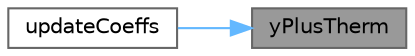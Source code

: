 digraph "yPlusTherm"
{
 // LATEX_PDF_SIZE
  bgcolor="transparent";
  edge [fontname=Helvetica,fontsize=10,labelfontname=Helvetica,labelfontsize=10];
  node [fontname=Helvetica,fontsize=10,shape=box,height=0.2,width=0.4];
  rankdir="RL";
  Node1 [id="Node000001",label="yPlusTherm",height=0.2,width=0.4,color="gray40", fillcolor="grey60", style="filled", fontcolor="black",tooltip=" "];
  Node1 -> Node2 [id="edge1_Node000001_Node000002",dir="back",color="steelblue1",style="solid",tooltip=" "];
  Node2 [id="Node000002",label="updateCoeffs",height=0.2,width=0.4,color="grey40", fillcolor="white", style="filled",URL="$classFoam_1_1incompressible_1_1alphatJayatillekeWallFunctionFvPatchScalarField.html#a7e24eafac629d3733181cd942d4c902f",tooltip=" "];
}
